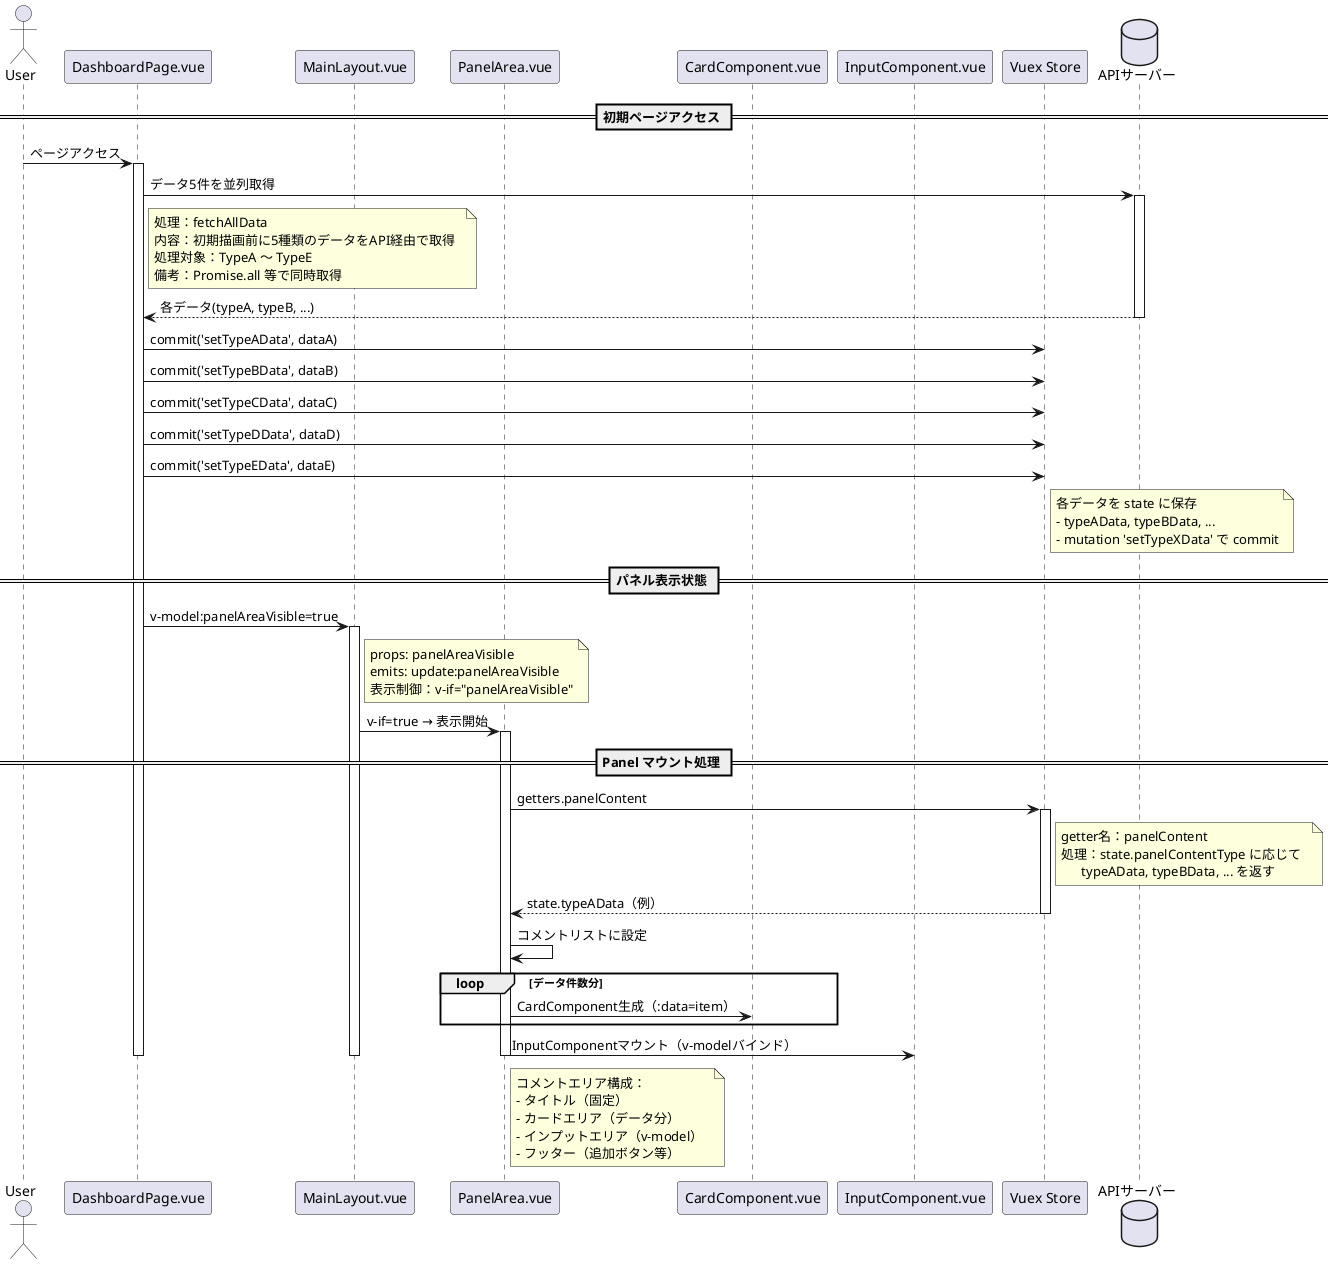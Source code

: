 @startuml 初期表示とパネルデータ連携

actor User
participant "DashboardPage.vue" as Page
participant "MainLayout.vue" as Layout
participant "PanelArea.vue" as Panel
participant "CardComponent.vue" as Card
participant "InputComponent.vue" as Input
participant "Vuex Store" as Store
database "APIサーバー" as API

== 初期ページアクセス ==
User -> Page : ページアクセス
activate Page

Page -> API : データ5件を並列取得
activate API

note right of Page
  処理：fetchAllData  
  内容：初期描画前に5種類のデータをAPI経由で取得  
  処理対象：TypeA ～ TypeE  
  備考：Promise.all 等で同時取得
end note

API --> Page : 各データ(typeA, typeB, ...)
deactivate API

Page -> Store : commit('setTypeAData', dataA)
Page -> Store : commit('setTypeBData', dataB)
Page -> Store : commit('setTypeCData', dataC)
Page -> Store : commit('setTypeDData', dataD)
Page -> Store : commit('setTypeEData', dataE)

note right of Store
  各データを state に保存  
  - typeAData, typeBData, ...
  - mutation 'setTypeXData' で commit
end note

== パネル表示状態 ==
Page -> Layout : v-model:panelAreaVisible=true
activate Layout

note right of Layout
  props: panelAreaVisible  
  emits: update:panelAreaVisible  
  表示制御：v-if="panelAreaVisible"
end note

Layout -> Panel : v-if=true → 表示開始
activate Panel

== Panel マウント処理 ==
Panel -> Store : getters.panelContent
activate Store

note right of Store
  getter名：panelContent  
  処理：state.panelContentType に応じて  
        typeAData, typeBData, ... を返す
end note

Store --> Panel : state.typeAData（例）
deactivate Store

Panel -> Panel : コメントリストに設定

loop データ件数分
  Panel -> Card : CardComponent生成（:data=item）
end

Panel -> Input : InputComponentマウント（v-modelバインド）

note right of Panel
  コメントエリア構成：  
  - タイトル（固定）  
  - カードエリア（データ分）  
  - インプットエリア（v-model）  
  - フッター（追加ボタン等）
end note

deactivate Panel
deactivate Layout
deactivate Page

@enduml
